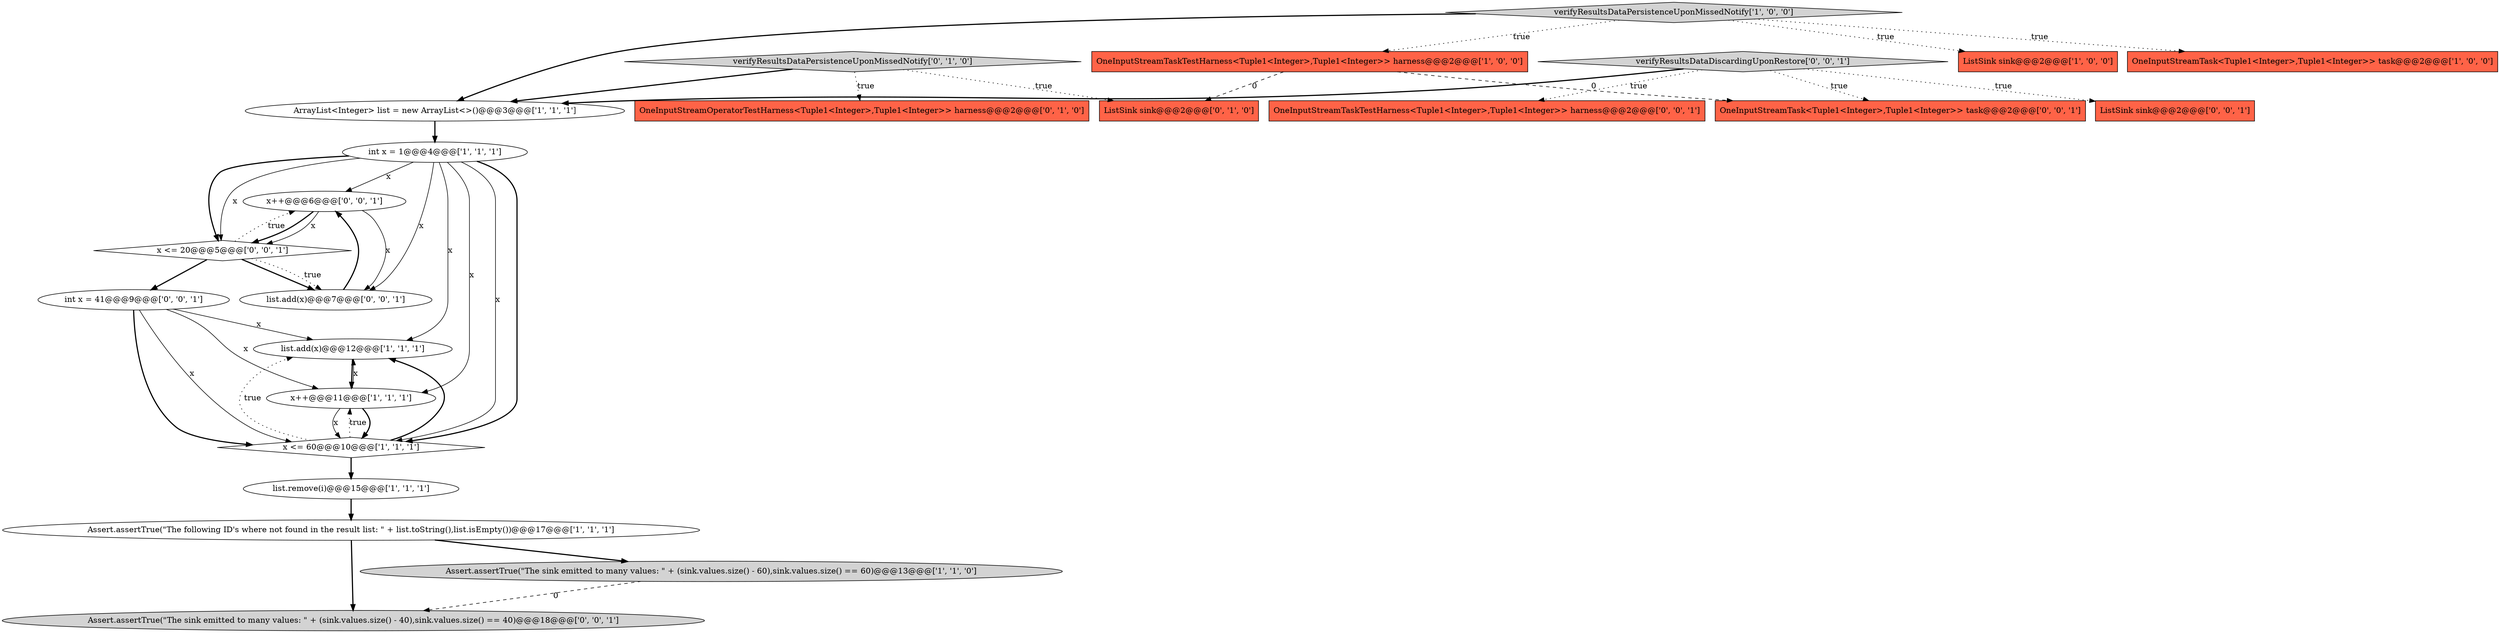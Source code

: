 digraph {
17 [style = filled, label = "x++@@@6@@@['0', '0', '1']", fillcolor = white, shape = ellipse image = "AAA0AAABBB3BBB"];
2 [style = filled, label = "ListSink sink@@@2@@@['1', '0', '0']", fillcolor = tomato, shape = box image = "AAA0AAABBB1BBB"];
10 [style = filled, label = "Assert.assertTrue(\"The following ID's where not found in the result list: \" + list.toString(),list.isEmpty())@@@17@@@['1', '1', '1']", fillcolor = white, shape = ellipse image = "AAA0AAABBB1BBB"];
5 [style = filled, label = "list.remove(i)@@@15@@@['1', '1', '1']", fillcolor = white, shape = ellipse image = "AAA0AAABBB1BBB"];
19 [style = filled, label = "Assert.assertTrue(\"The sink emitted to many values: \" + (sink.values.size() - 40),sink.values.size() == 40)@@@18@@@['0', '0', '1']", fillcolor = lightgray, shape = ellipse image = "AAA0AAABBB3BBB"];
18 [style = filled, label = "int x = 41@@@9@@@['0', '0', '1']", fillcolor = white, shape = ellipse image = "AAA0AAABBB3BBB"];
21 [style = filled, label = "OneInputStreamTask<Tuple1<Integer>,Tuple1<Integer>> task@@@2@@@['0', '0', '1']", fillcolor = tomato, shape = box image = "AAA0AAABBB3BBB"];
6 [style = filled, label = "int x = 1@@@4@@@['1', '1', '1']", fillcolor = white, shape = ellipse image = "AAA0AAABBB1BBB"];
8 [style = filled, label = "OneInputStreamTaskTestHarness<Tuple1<Integer>,Tuple1<Integer>> harness@@@2@@@['1', '0', '0']", fillcolor = tomato, shape = box image = "AAA1AAABBB1BBB"];
11 [style = filled, label = "ArrayList<Integer> list = new ArrayList<>()@@@3@@@['1', '1', '1']", fillcolor = white, shape = ellipse image = "AAA0AAABBB1BBB"];
3 [style = filled, label = "list.add(x)@@@12@@@['1', '1', '1']", fillcolor = white, shape = ellipse image = "AAA0AAABBB1BBB"];
9 [style = filled, label = "x <= 60@@@10@@@['1', '1', '1']", fillcolor = white, shape = diamond image = "AAA0AAABBB1BBB"];
14 [style = filled, label = "verifyResultsDataPersistenceUponMissedNotify['0', '1', '0']", fillcolor = lightgray, shape = diamond image = "AAA0AAABBB2BBB"];
4 [style = filled, label = "OneInputStreamTask<Tuple1<Integer>,Tuple1<Integer>> task@@@2@@@['1', '0', '0']", fillcolor = tomato, shape = box image = "AAA0AAABBB1BBB"];
22 [style = filled, label = "verifyResultsDataDiscardingUponRestore['0', '0', '1']", fillcolor = lightgray, shape = diamond image = "AAA0AAABBB3BBB"];
23 [style = filled, label = "list.add(x)@@@7@@@['0', '0', '1']", fillcolor = white, shape = ellipse image = "AAA0AAABBB3BBB"];
15 [style = filled, label = "OneInputStreamTaskTestHarness<Tuple1<Integer>,Tuple1<Integer>> harness@@@2@@@['0', '0', '1']", fillcolor = tomato, shape = box image = "AAA0AAABBB3BBB"];
13 [style = filled, label = "ListSink sink@@@2@@@['0', '1', '0']", fillcolor = tomato, shape = box image = "AAA1AAABBB2BBB"];
16 [style = filled, label = "x <= 20@@@5@@@['0', '0', '1']", fillcolor = white, shape = diamond image = "AAA0AAABBB3BBB"];
1 [style = filled, label = "x++@@@11@@@['1', '1', '1']", fillcolor = white, shape = ellipse image = "AAA0AAABBB1BBB"];
12 [style = filled, label = "OneInputStreamOperatorTestHarness<Tuple1<Integer>,Tuple1<Integer>> harness@@@2@@@['0', '1', '0']", fillcolor = tomato, shape = box image = "AAA0AAABBB2BBB"];
7 [style = filled, label = "Assert.assertTrue(\"The sink emitted to many values: \" + (sink.values.size() - 60),sink.values.size() == 60)@@@13@@@['1', '1', '0']", fillcolor = lightgray, shape = ellipse image = "AAA0AAABBB1BBB"];
0 [style = filled, label = "verifyResultsDataPersistenceUponMissedNotify['1', '0', '0']", fillcolor = lightgray, shape = diamond image = "AAA0AAABBB1BBB"];
20 [style = filled, label = "ListSink sink@@@2@@@['0', '0', '1']", fillcolor = tomato, shape = box image = "AAA0AAABBB3BBB"];
22->21 [style = dotted, label="true"];
5->10 [style = bold, label=""];
6->17 [style = solid, label="x"];
16->18 [style = bold, label=""];
14->12 [style = dotted, label="true"];
3->1 [style = bold, label=""];
1->9 [style = solid, label="x"];
6->3 [style = solid, label="x"];
10->19 [style = bold, label=""];
11->6 [style = bold, label=""];
0->4 [style = dotted, label="true"];
16->17 [style = dotted, label="true"];
6->23 [style = solid, label="x"];
6->1 [style = solid, label="x"];
0->11 [style = bold, label=""];
16->23 [style = bold, label=""];
18->1 [style = solid, label="x"];
8->21 [style = dashed, label="0"];
10->7 [style = bold, label=""];
1->3 [style = solid, label="x"];
16->23 [style = dotted, label="true"];
14->13 [style = dotted, label="true"];
1->9 [style = bold, label=""];
8->13 [style = dashed, label="0"];
0->8 [style = dotted, label="true"];
17->23 [style = solid, label="x"];
22->20 [style = dotted, label="true"];
7->19 [style = dashed, label="0"];
6->16 [style = bold, label=""];
6->9 [style = solid, label="x"];
18->9 [style = bold, label=""];
18->3 [style = solid, label="x"];
9->1 [style = dotted, label="true"];
9->5 [style = bold, label=""];
9->3 [style = bold, label=""];
23->17 [style = bold, label=""];
9->3 [style = dotted, label="true"];
0->2 [style = dotted, label="true"];
6->9 [style = bold, label=""];
22->15 [style = dotted, label="true"];
14->11 [style = bold, label=""];
6->16 [style = solid, label="x"];
22->11 [style = bold, label=""];
18->9 [style = solid, label="x"];
17->16 [style = bold, label=""];
17->16 [style = solid, label="x"];
}
